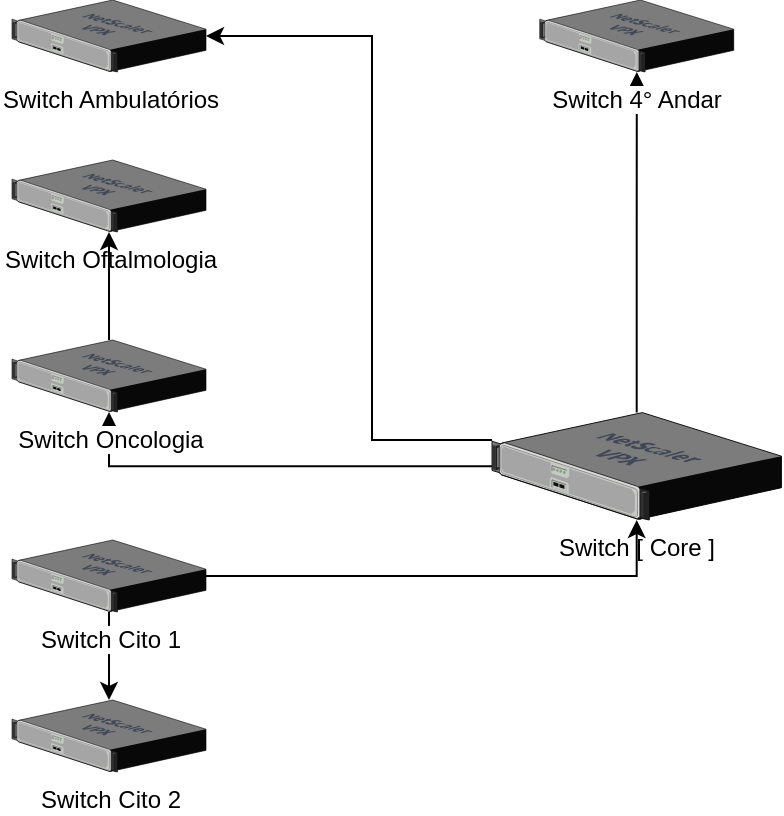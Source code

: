 <mxfile version="20.2.2" type="github">
  <diagram name="Page-1" id="c37626ed-c26b-45fb-9056-f9ebc6bb27b6">
    <mxGraphModel dx="877" dy="530" grid="1" gridSize="10" guides="1" tooltips="1" connect="1" arrows="1" fold="1" page="1" pageScale="1" pageWidth="1100" pageHeight="850" background="none" math="0" shadow="0">
      <root>
        <mxCell id="0" />
        <mxCell id="1" parent="0" />
        <mxCell id="J4oWvlVwAZuxnHk8WQZ3-12" style="edgeStyle=orthogonalEdgeStyle;rounded=0;orthogonalLoop=1;jettySize=auto;html=1;" edge="1" parent="1" source="J4oWvlVwAZuxnHk8WQZ3-9" target="J4oWvlVwAZuxnHk8WQZ3-10">
          <mxGeometry relative="1" as="geometry" />
        </mxCell>
        <mxCell id="J4oWvlVwAZuxnHk8WQZ3-22" style="edgeStyle=orthogonalEdgeStyle;rounded=0;orthogonalLoop=1;jettySize=auto;html=1;" edge="1" parent="1" source="J4oWvlVwAZuxnHk8WQZ3-9" target="J4oWvlVwAZuxnHk8WQZ3-19">
          <mxGeometry relative="1" as="geometry" />
        </mxCell>
        <mxCell id="J4oWvlVwAZuxnHk8WQZ3-34" style="edgeStyle=orthogonalEdgeStyle;rounded=0;orthogonalLoop=1;jettySize=auto;html=1;" edge="1" parent="1" source="J4oWvlVwAZuxnHk8WQZ3-9" target="J4oWvlVwAZuxnHk8WQZ3-17">
          <mxGeometry relative="1" as="geometry">
            <Array as="points">
              <mxPoint x="250" y="390" />
              <mxPoint x="250" y="188" />
            </Array>
          </mxGeometry>
        </mxCell>
        <mxCell id="J4oWvlVwAZuxnHk8WQZ3-9" value="Switch [ Core ]" style="verticalLabelPosition=bottom;sketch=0;aspect=fixed;html=1;verticalAlign=top;strokeColor=none;align=center;outlineConnect=0;shape=mxgraph.citrix.netscaler_vpx;shadow=0;labelBackgroundColor=#FFFFFF;fillColor=default;" vertex="1" parent="1">
          <mxGeometry x="310" y="376.29" width="144.72" height="53.71" as="geometry" />
        </mxCell>
        <mxCell id="J4oWvlVwAZuxnHk8WQZ3-10" value="Switch 4° Andar" style="verticalLabelPosition=bottom;sketch=0;aspect=fixed;html=1;verticalAlign=top;strokeColor=none;align=center;outlineConnect=0;shape=mxgraph.citrix.netscaler_vpx;shadow=0;labelBackgroundColor=#FFFFFF;fillColor=default;" vertex="1" parent="1">
          <mxGeometry x="333.86" y="170" width="97" height="36" as="geometry" />
        </mxCell>
        <mxCell id="J4oWvlVwAZuxnHk8WQZ3-14" value="Switch Cito 2" style="verticalLabelPosition=bottom;sketch=0;aspect=fixed;html=1;verticalAlign=top;strokeColor=none;align=center;outlineConnect=0;shape=mxgraph.citrix.netscaler_vpx;shadow=0;labelBackgroundColor=#FFFFFF;fillColor=default;" vertex="1" parent="1">
          <mxGeometry x="70" y="520" width="97" height="36" as="geometry" />
        </mxCell>
        <mxCell id="J4oWvlVwAZuxnHk8WQZ3-26" style="edgeStyle=orthogonalEdgeStyle;rounded=0;orthogonalLoop=1;jettySize=auto;html=1;" edge="1" parent="1" source="J4oWvlVwAZuxnHk8WQZ3-15" target="J4oWvlVwAZuxnHk8WQZ3-14">
          <mxGeometry relative="1" as="geometry" />
        </mxCell>
        <mxCell id="J4oWvlVwAZuxnHk8WQZ3-29" style="edgeStyle=orthogonalEdgeStyle;rounded=0;orthogonalLoop=1;jettySize=auto;html=1;" edge="1" parent="1" source="J4oWvlVwAZuxnHk8WQZ3-15" target="J4oWvlVwAZuxnHk8WQZ3-9">
          <mxGeometry relative="1" as="geometry" />
        </mxCell>
        <mxCell id="J4oWvlVwAZuxnHk8WQZ3-15" value="Switch Cito 1" style="verticalLabelPosition=bottom;sketch=0;aspect=fixed;html=1;verticalAlign=top;strokeColor=none;align=center;outlineConnect=0;shape=mxgraph.citrix.netscaler_vpx;shadow=0;labelBackgroundColor=#FFFFFF;fillColor=default;" vertex="1" parent="1">
          <mxGeometry x="70" y="440" width="97" height="36" as="geometry" />
        </mxCell>
        <mxCell id="J4oWvlVwAZuxnHk8WQZ3-16" value="Switch Oftalmologia" style="verticalLabelPosition=bottom;sketch=0;aspect=fixed;html=1;verticalAlign=top;strokeColor=none;align=center;outlineConnect=0;shape=mxgraph.citrix.netscaler_vpx;shadow=0;labelBackgroundColor=#FFFFFF;fillColor=default;" vertex="1" parent="1">
          <mxGeometry x="70" y="250" width="97" height="36" as="geometry" />
        </mxCell>
        <mxCell id="J4oWvlVwAZuxnHk8WQZ3-17" value="Switch Ambulatórios" style="verticalLabelPosition=bottom;sketch=0;aspect=fixed;html=1;verticalAlign=top;strokeColor=none;align=center;outlineConnect=0;shape=mxgraph.citrix.netscaler_vpx;shadow=0;labelBackgroundColor=#FFFFFF;fillColor=default;" vertex="1" parent="1">
          <mxGeometry x="70" y="170" width="97" height="36" as="geometry" />
        </mxCell>
        <mxCell id="J4oWvlVwAZuxnHk8WQZ3-23" style="edgeStyle=orthogonalEdgeStyle;rounded=0;orthogonalLoop=1;jettySize=auto;html=1;" edge="1" parent="1" source="J4oWvlVwAZuxnHk8WQZ3-19" target="J4oWvlVwAZuxnHk8WQZ3-16">
          <mxGeometry relative="1" as="geometry" />
        </mxCell>
        <mxCell id="J4oWvlVwAZuxnHk8WQZ3-19" value="Switch Oncologia" style="verticalLabelPosition=bottom;sketch=0;aspect=fixed;html=1;verticalAlign=top;strokeColor=none;align=center;outlineConnect=0;shape=mxgraph.citrix.netscaler_vpx;shadow=0;labelBackgroundColor=#FFFFFF;fillColor=default;" vertex="1" parent="1">
          <mxGeometry x="70" y="340" width="97" height="36" as="geometry" />
        </mxCell>
      </root>
    </mxGraphModel>
  </diagram>
</mxfile>
